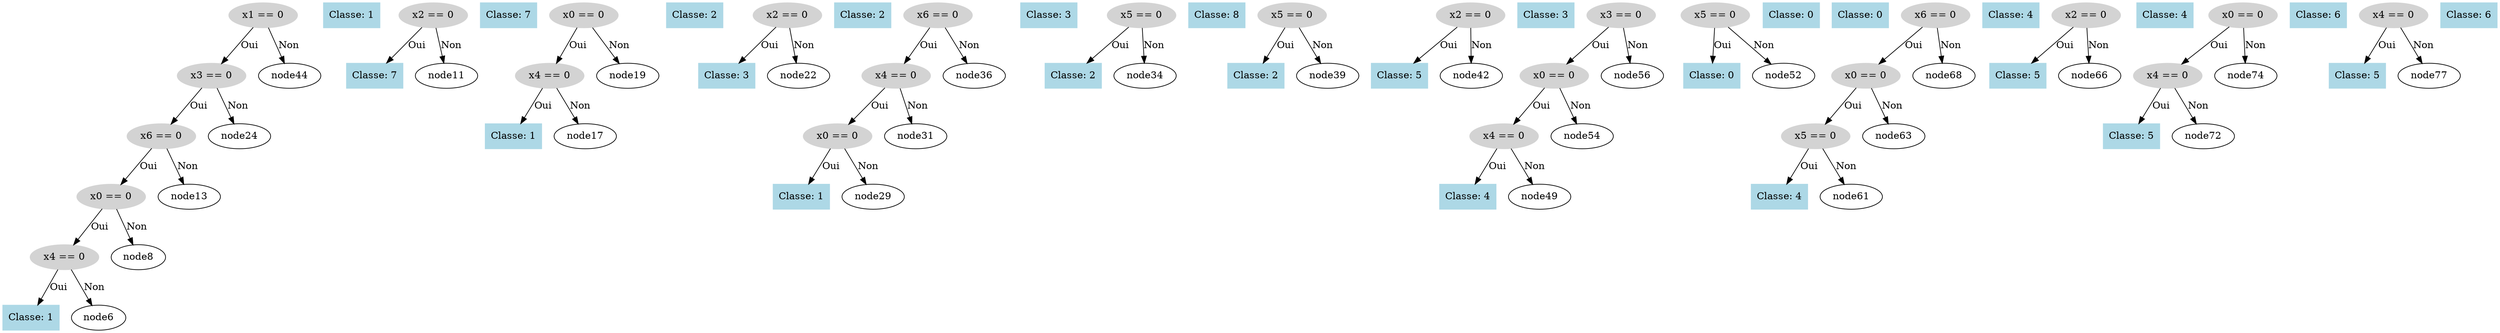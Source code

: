 digraph DecisionTree {
  node0 [label="x1 == 0", shape=ellipse, style=filled, color=lightgray];
  node0 -> node1 [label="Oui"];
  node1 [label="x3 == 0", shape=ellipse, style=filled, color=lightgray];
  node1 -> node2 [label="Oui"];
  node2 [label="x6 == 0", shape=ellipse, style=filled, color=lightgray];
  node2 -> node3 [label="Oui"];
  node3 [label="x0 == 0", shape=ellipse, style=filled, color=lightgray];
  node3 -> node4 [label="Oui"];
  node4 [label="x4 == 0", shape=ellipse, style=filled, color=lightgray];
  node4 -> node5 [label="Oui"];
  node5 [label="Classe: 1", shape=box, style=filled, color=lightblue];
  node4 -> node6 [label="Non"];
  node7 [label="Classe: 1", shape=box, style=filled, color=lightblue];
  node3 -> node8 [label="Non"];
  node9 [label="x2 == 0", shape=ellipse, style=filled, color=lightgray];
  node9 -> node10 [label="Oui"];
  node10 [label="Classe: 7", shape=box, style=filled, color=lightblue];
  node9 -> node11 [label="Non"];
  node12 [label="Classe: 7", shape=box, style=filled, color=lightblue];
  node2 -> node13 [label="Non"];
  node14 [label="x0 == 0", shape=ellipse, style=filled, color=lightgray];
  node14 -> node15 [label="Oui"];
  node15 [label="x4 == 0", shape=ellipse, style=filled, color=lightgray];
  node15 -> node16 [label="Oui"];
  node16 [label="Classe: 1", shape=box, style=filled, color=lightblue];
  node15 -> node17 [label="Non"];
  node18 [label="Classe: 2", shape=box, style=filled, color=lightblue];
  node14 -> node19 [label="Non"];
  node20 [label="x2 == 0", shape=ellipse, style=filled, color=lightgray];
  node20 -> node21 [label="Oui"];
  node21 [label="Classe: 3", shape=box, style=filled, color=lightblue];
  node20 -> node22 [label="Non"];
  node23 [label="Classe: 2", shape=box, style=filled, color=lightblue];
  node1 -> node24 [label="Non"];
  node25 [label="x6 == 0", shape=ellipse, style=filled, color=lightgray];
  node25 -> node26 [label="Oui"];
  node26 [label="x4 == 0", shape=ellipse, style=filled, color=lightgray];
  node26 -> node27 [label="Oui"];
  node27 [label="x0 == 0", shape=ellipse, style=filled, color=lightgray];
  node27 -> node28 [label="Oui"];
  node28 [label="Classe: 1", shape=box, style=filled, color=lightblue];
  node27 -> node29 [label="Non"];
  node30 [label="Classe: 3", shape=box, style=filled, color=lightblue];
  node26 -> node31 [label="Non"];
  node32 [label="x5 == 0", shape=ellipse, style=filled, color=lightgray];
  node32 -> node33 [label="Oui"];
  node33 [label="Classe: 2", shape=box, style=filled, color=lightblue];
  node32 -> node34 [label="Non"];
  node35 [label="Classe: 8", shape=box, style=filled, color=lightblue];
  node25 -> node36 [label="Non"];
  node37 [label="x5 == 0", shape=ellipse, style=filled, color=lightgray];
  node37 -> node38 [label="Oui"];
  node38 [label="Classe: 2", shape=box, style=filled, color=lightblue];
  node37 -> node39 [label="Non"];
  node40 [label="x2 == 0", shape=ellipse, style=filled, color=lightgray];
  node40 -> node41 [label="Oui"];
  node41 [label="Classe: 5", shape=box, style=filled, color=lightblue];
  node40 -> node42 [label="Non"];
  node43 [label="Classe: 3", shape=box, style=filled, color=lightblue];
  node0 -> node44 [label="Non"];
  node45 [label="x3 == 0", shape=ellipse, style=filled, color=lightgray];
  node45 -> node46 [label="Oui"];
  node46 [label="x0 == 0", shape=ellipse, style=filled, color=lightgray];
  node46 -> node47 [label="Oui"];
  node47 [label="x4 == 0", shape=ellipse, style=filled, color=lightgray];
  node47 -> node48 [label="Oui"];
  node48 [label="Classe: 4", shape=box, style=filled, color=lightblue];
  node47 -> node49 [label="Non"];
  node50 [label="x5 == 0", shape=ellipse, style=filled, color=lightgray];
  node50 -> node51 [label="Oui"];
  node51 [label="Classe: 0", shape=box, style=filled, color=lightblue];
  node50 -> node52 [label="Non"];
  node53 [label="Classe: 0", shape=box, style=filled, color=lightblue];
  node46 -> node54 [label="Non"];
  node55 [label="Classe: 0", shape=box, style=filled, color=lightblue];
  node45 -> node56 [label="Non"];
  node57 [label="x6 == 0", shape=ellipse, style=filled, color=lightgray];
  node57 -> node58 [label="Oui"];
  node58 [label="x0 == 0", shape=ellipse, style=filled, color=lightgray];
  node58 -> node59 [label="Oui"];
  node59 [label="x5 == 0", shape=ellipse, style=filled, color=lightgray];
  node59 -> node60 [label="Oui"];
  node60 [label="Classe: 4", shape=box, style=filled, color=lightblue];
  node59 -> node61 [label="Non"];
  node62 [label="Classe: 4", shape=box, style=filled, color=lightblue];
  node58 -> node63 [label="Non"];
  node64 [label="x2 == 0", shape=ellipse, style=filled, color=lightgray];
  node64 -> node65 [label="Oui"];
  node65 [label="Classe: 5", shape=box, style=filled, color=lightblue];
  node64 -> node66 [label="Non"];
  node67 [label="Classe: 4", shape=box, style=filled, color=lightblue];
  node57 -> node68 [label="Non"];
  node69 [label="x0 == 0", shape=ellipse, style=filled, color=lightgray];
  node69 -> node70 [label="Oui"];
  node70 [label="x4 == 0", shape=ellipse, style=filled, color=lightgray];
  node70 -> node71 [label="Oui"];
  node71 [label="Classe: 5", shape=box, style=filled, color=lightblue];
  node70 -> node72 [label="Non"];
  node73 [label="Classe: 6", shape=box, style=filled, color=lightblue];
  node69 -> node74 [label="Non"];
  node75 [label="x4 == 0", shape=ellipse, style=filled, color=lightgray];
  node75 -> node76 [label="Oui"];
  node76 [label="Classe: 5", shape=box, style=filled, color=lightblue];
  node75 -> node77 [label="Non"];
  node78 [label="Classe: 6", shape=box, style=filled, color=lightblue];
}
